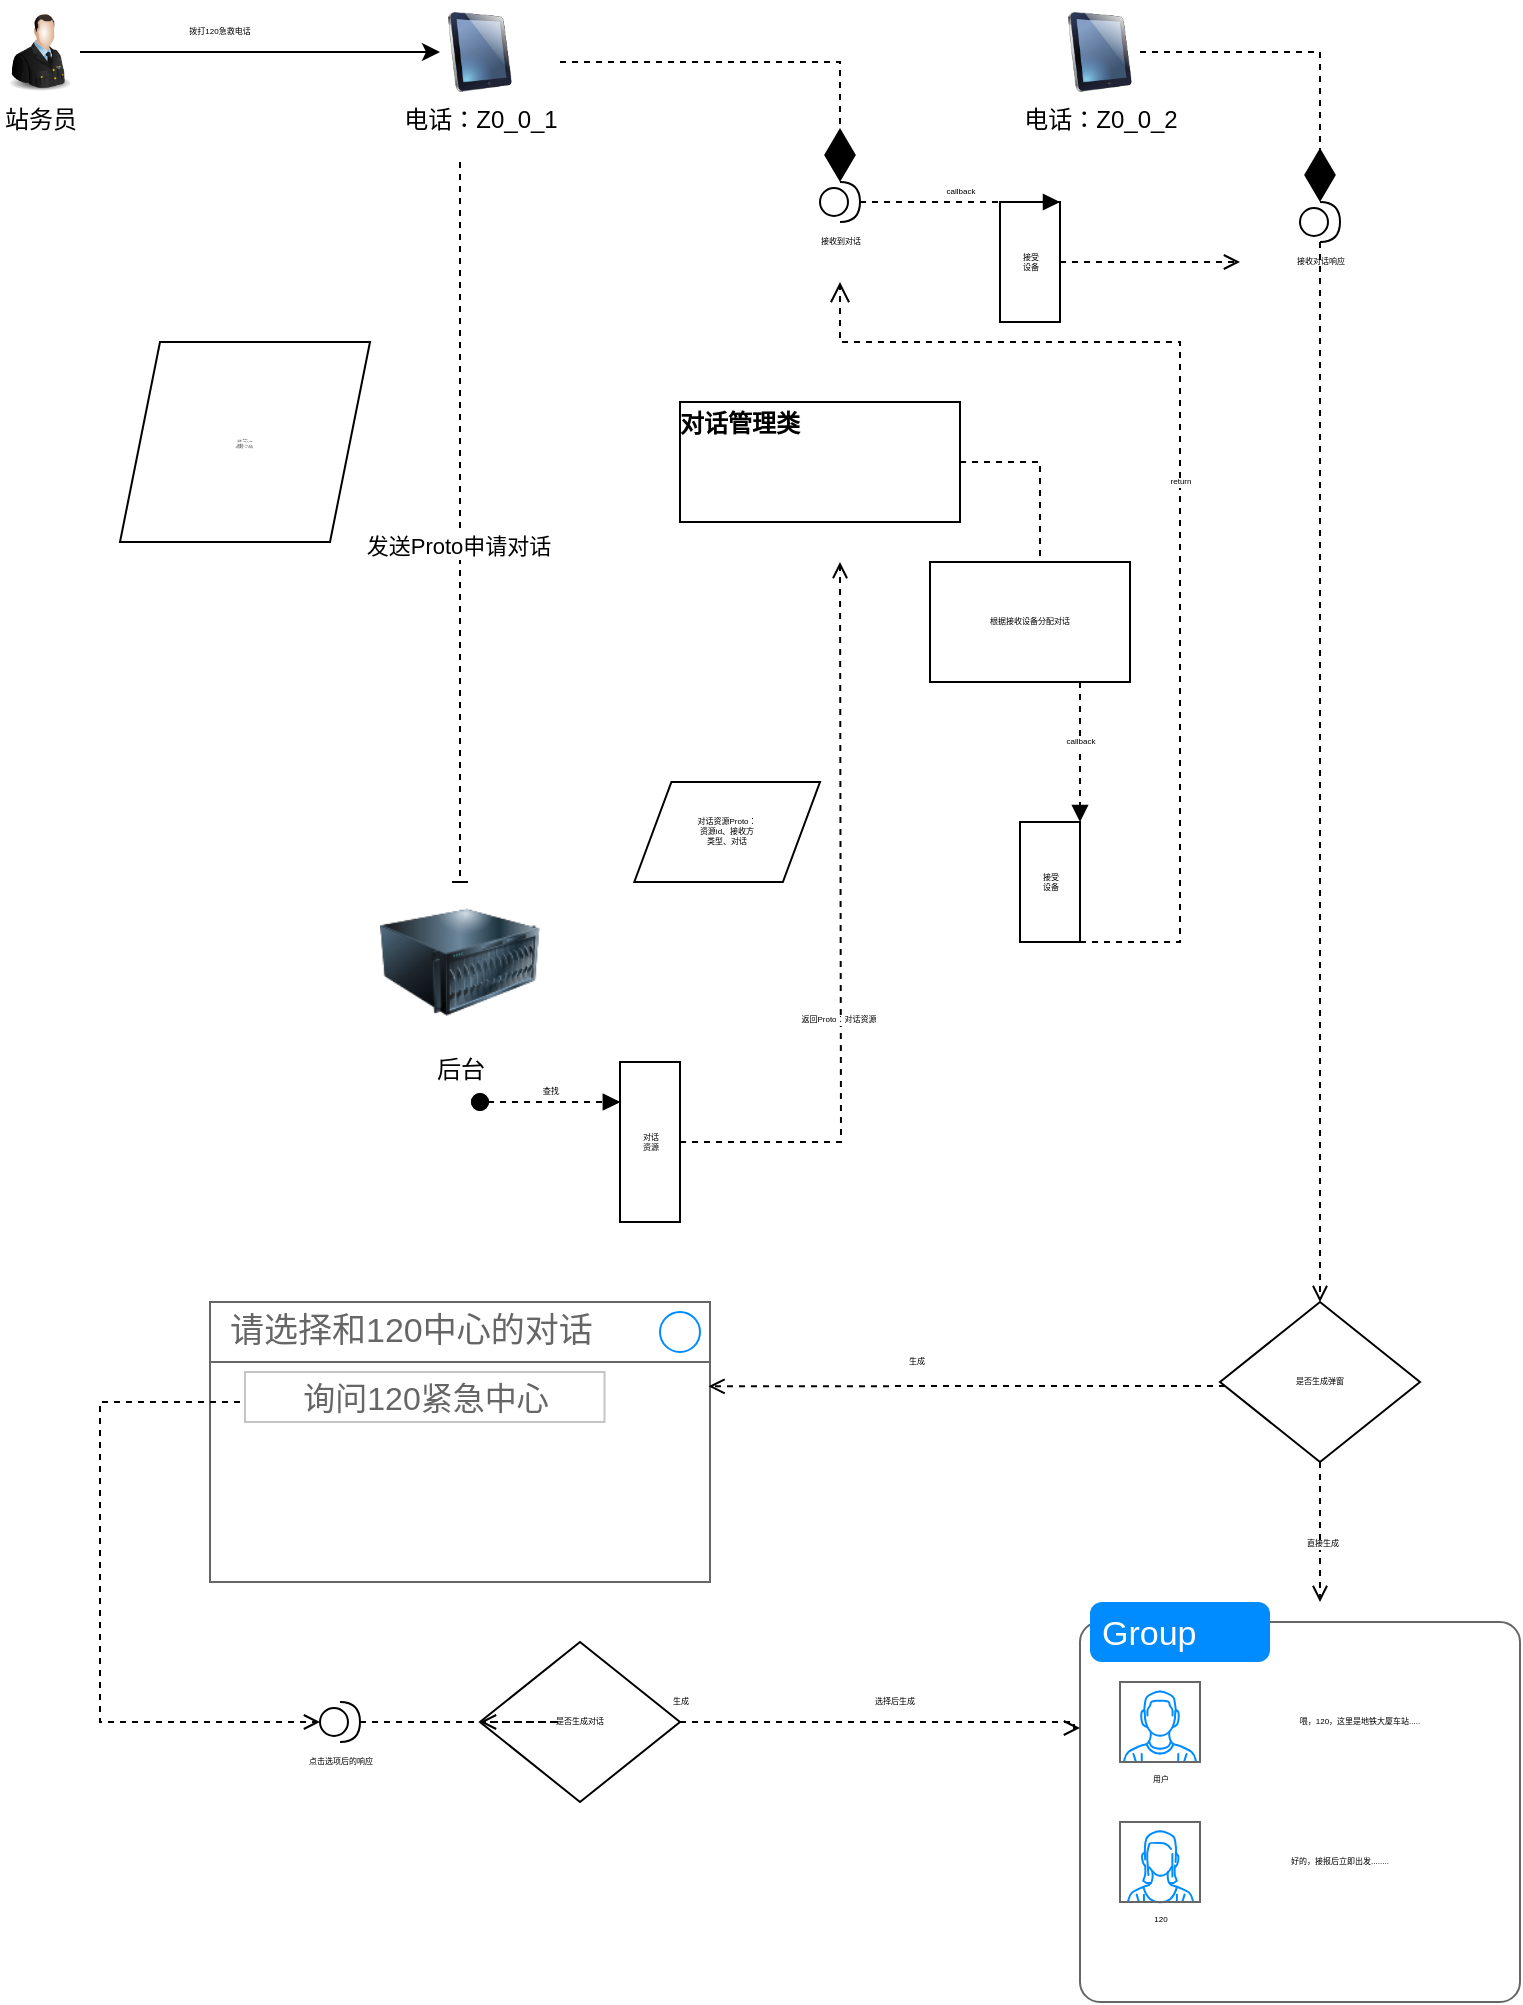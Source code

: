 <mxfile version="20.2.3" type="github" pages="2">
  <diagram id="C5RBs43oDa-KdzZeNtuy" name="Page-1">
    <mxGraphModel dx="1422" dy="794" grid="1" gridSize="10" guides="1" tooltips="1" connect="1" arrows="1" fold="1" page="1" pageScale="1" pageWidth="827" pageHeight="1169" math="0" shadow="0">
      <root>
        <mxCell id="WIyWlLk6GJQsqaUBKTNV-0" />
        <mxCell id="WIyWlLk6GJQsqaUBKTNV-1" parent="WIyWlLk6GJQsqaUBKTNV-0" />
        <mxCell id="PKSGbO_Ni_3tcgU_r6el-23" style="edgeStyle=orthogonalEdgeStyle;rounded=0;orthogonalLoop=1;jettySize=auto;html=1;entryX=0.5;entryY=0;entryDx=0;entryDy=0;shadow=0;dashed=1;endArrow=baseDash;endFill=0;" edge="1" parent="WIyWlLk6GJQsqaUBKTNV-1" target="PKSGbO_Ni_3tcgU_r6el-22">
          <mxGeometry relative="1" as="geometry">
            <mxPoint x="250" y="120" as="sourcePoint" />
            <Array as="points">
              <mxPoint x="250" y="430" />
            </Array>
          </mxGeometry>
        </mxCell>
        <mxCell id="PKSGbO_Ni_3tcgU_r6el-24" value="发送Proto申请对话" style="edgeLabel;html=1;align=center;verticalAlign=middle;resizable=0;points=[];" vertex="1" connectable="0" parent="PKSGbO_Ni_3tcgU_r6el-23">
          <mxGeometry x="0.065" y="-1" relative="1" as="geometry">
            <mxPoint as="offset" />
          </mxGeometry>
        </mxCell>
        <mxCell id="PKSGbO_Ni_3tcgU_r6el-15" value="&lt;font style=&quot;vertical-align: inherit;&quot;&gt;&lt;font style=&quot;vertical-align: inherit;&quot;&gt;电话：Z0_0_1&lt;/font&gt;&lt;/font&gt;" style="image;html=1;image=img/lib/clip_art/computers/iPad_128x128.png" vertex="1" parent="WIyWlLk6GJQsqaUBKTNV-1">
          <mxGeometry x="240" y="45" width="40" height="40" as="geometry" />
        </mxCell>
        <object label="" 拨打120="1" id="PKSGbO_Ni_3tcgU_r6el-18">
          <mxCell style="edgeStyle=orthogonalEdgeStyle;rounded=0;orthogonalLoop=1;jettySize=auto;html=1;entryX=0;entryY=0.5;entryDx=0;entryDy=0;strokeOpacity=100;metaEdit=1;shadow=0;" edge="1" parent="WIyWlLk6GJQsqaUBKTNV-1" source="PKSGbO_Ni_3tcgU_r6el-17" target="PKSGbO_Ni_3tcgU_r6el-15">
            <mxGeometry relative="1" as="geometry">
              <mxPoint x="120" y="100" as="sourcePoint" />
            </mxGeometry>
          </mxCell>
        </object>
        <mxCell id="PKSGbO_Ni_3tcgU_r6el-17" value="&lt;font style=&quot;vertical-align: inherit;&quot;&gt;&lt;font style=&quot;vertical-align: inherit;&quot;&gt;站务员&lt;/font&gt;&lt;/font&gt;" style="image;html=1;image=img/lib/clip_art/people/Military_Officer_128x128.png" vertex="1" parent="WIyWlLk6GJQsqaUBKTNV-1">
          <mxGeometry x="20" y="45" width="40" height="40" as="geometry" />
        </mxCell>
        <mxCell id="PKSGbO_Ni_3tcgU_r6el-20" value="拨打120急救电话" style="text;html=1;strokeColor=none;fillColor=none;align=center;verticalAlign=middle;whiteSpace=wrap;rounded=0;fontSize=4;" vertex="1" parent="WIyWlLk6GJQsqaUBKTNV-1">
          <mxGeometry x="80" y="40" width="100" height="30" as="geometry" />
        </mxCell>
        <mxCell id="PKSGbO_Ni_3tcgU_r6el-22" value="后台" style="image;html=1;image=img/lib/clip_art/computers/Server_128x128.png" vertex="1" parent="WIyWlLk6GJQsqaUBKTNV-1">
          <mxGeometry x="210" y="480" width="80" height="80" as="geometry" />
        </mxCell>
        <mxCell id="PKSGbO_Ni_3tcgU_r6el-25" value="&lt;span style=&quot;background-color: rgb(255, 255, 255);&quot;&gt;proto&lt;/span&gt;&lt;br style=&quot;background-color: rgb(255, 255, 255);&quot;&gt;&lt;font style=&quot;background-color: rgb(255, 255, 255);&quot;&gt;请求：Z0_1_120&lt;br&gt;接收方：Z0_0_2&lt;br&gt;对话类型：2（对话）&lt;/font&gt;" style="shape=parallelogram;perimeter=parallelogramPerimeter;whiteSpace=wrap;html=1;fixedSize=1;fontSize=1;" vertex="1" parent="WIyWlLk6GJQsqaUBKTNV-1">
          <mxGeometry x="80" y="210" width="125" height="100" as="geometry" />
        </mxCell>
        <mxCell id="PKSGbO_Ni_3tcgU_r6el-32" value="对话资源Proto：&lt;br&gt;资源id、接收方&lt;br&gt;类型、对话" style="shape=parallelogram;perimeter=parallelogramPerimeter;whiteSpace=wrap;html=1;dashed=0;fontSize=4;" vertex="1" parent="WIyWlLk6GJQsqaUBKTNV-1">
          <mxGeometry x="337.14" y="430" width="92.86" height="50" as="geometry" />
        </mxCell>
        <mxCell id="PKSGbO_Ni_3tcgU_r6el-34" value="" style="strokeWidth=1;shadow=0;dashed=0;align=center;html=1;shape=mxgraph.mockup.containers.rrect;rSize=0;strokeColor=#666666;fontColor=#666666;fontSize=17;verticalAlign=top;whiteSpace=wrap;fillColor=#ffffff;spacingTop=32;" vertex="1" parent="WIyWlLk6GJQsqaUBKTNV-1">
          <mxGeometry x="125" y="690" width="250" height="140" as="geometry" />
        </mxCell>
        <mxCell id="PKSGbO_Ni_3tcgU_r6el-35" value="请选择和120中心的对话" style="strokeWidth=1;shadow=0;dashed=0;align=center;html=1;shape=mxgraph.mockup.containers.rrect;rSize=0;fontSize=17;fontColor=#666666;strokeColor=#666666;align=left;spacingLeft=8;fillColor=none;resizeWidth=1;" vertex="1" parent="PKSGbO_Ni_3tcgU_r6el-34">
          <mxGeometry width="250" height="30" relative="1" as="geometry" />
        </mxCell>
        <mxCell id="PKSGbO_Ni_3tcgU_r6el-36" value="" style="shape=ellipse;strokeColor=#008cff;resizable=0;fillColor=none;html=1;fontSize=4;" vertex="1" parent="PKSGbO_Ni_3tcgU_r6el-35">
          <mxGeometry x="1" y="0.5" width="20" height="20" relative="1" as="geometry">
            <mxPoint x="-25" y="-10" as="offset" />
          </mxGeometry>
        </mxCell>
        <mxCell id="PKSGbO_Ni_3tcgU_r6el-37" value="询问120紧急中心" style="strokeWidth=1;shadow=0;dashed=0;align=center;html=1;shape=mxgraph.mockup.containers.rrect;rSize=0;fontSize=16;fontColor=#666666;strokeColor=#c4c4c4;whiteSpace=wrap;fillColor=none;" vertex="1" parent="PKSGbO_Ni_3tcgU_r6el-34">
          <mxGeometry x="0.25" y="1" width="179.75" height="25" relative="1" as="geometry">
            <mxPoint x="-45" y="-105" as="offset" />
          </mxGeometry>
        </mxCell>
        <mxCell id="PKSGbO_Ni_3tcgU_r6el-45" style="edgeStyle=orthogonalEdgeStyle;rounded=0;orthogonalLoop=1;jettySize=auto;html=1;shadow=0;dashed=1;fontSize=4;endArrow=open;endFill=0;" edge="1" parent="WIyWlLk6GJQsqaUBKTNV-1" source="PKSGbO_Ni_3tcgU_r6el-39">
          <mxGeometry relative="1" as="geometry">
            <mxPoint x="440" y="320" as="targetPoint" />
          </mxGeometry>
        </mxCell>
        <mxCell id="PKSGbO_Ni_3tcgU_r6el-46" value="返回Proto：对话资源" style="edgeLabel;html=1;align=center;verticalAlign=middle;resizable=0;points=[];fontSize=4;" vertex="1" connectable="0" parent="PKSGbO_Ni_3tcgU_r6el-45">
          <mxGeometry x="-0.236" y="2" relative="1" as="geometry">
            <mxPoint as="offset" />
          </mxGeometry>
        </mxCell>
        <mxCell id="PKSGbO_Ni_3tcgU_r6el-39" value="对话&lt;br&gt;资源" style="html=1;points=[];perimeter=orthogonalPerimeter;fontSize=4;" vertex="1" parent="WIyWlLk6GJQsqaUBKTNV-1">
          <mxGeometry x="330" y="570" width="30" height="80" as="geometry" />
        </mxCell>
        <mxCell id="PKSGbO_Ni_3tcgU_r6el-40" value="查找" style="html=1;verticalAlign=bottom;startArrow=oval;endArrow=block;startSize=8;rounded=0;shadow=0;dashed=1;fontSize=4;" edge="1" target="PKSGbO_Ni_3tcgU_r6el-39" parent="WIyWlLk6GJQsqaUBKTNV-1">
          <mxGeometry relative="1" as="geometry">
            <mxPoint x="260" y="590" as="sourcePoint" />
          </mxGeometry>
        </mxCell>
        <mxCell id="PKSGbO_Ni_3tcgU_r6el-44" value="接收到对话" style="shape=providedRequiredInterface;html=1;verticalLabelPosition=bottom;sketch=0;fontSize=4;" vertex="1" parent="WIyWlLk6GJQsqaUBKTNV-1">
          <mxGeometry x="430" y="130" width="20" height="20" as="geometry" />
        </mxCell>
        <mxCell id="PKSGbO_Ni_3tcgU_r6el-82" style="edgeStyle=orthogonalEdgeStyle;rounded=0;orthogonalLoop=1;jettySize=auto;html=1;shadow=0;dashed=1;fontSize=4;endArrow=open;endFill=0;" edge="1" parent="WIyWlLk6GJQsqaUBKTNV-1" source="PKSGbO_Ni_3tcgU_r6el-47">
          <mxGeometry relative="1" as="geometry">
            <mxPoint x="640" y="170" as="targetPoint" />
          </mxGeometry>
        </mxCell>
        <mxCell id="PKSGbO_Ni_3tcgU_r6el-47" value="接受&lt;br&gt;设备" style="html=1;points=[];perimeter=orthogonalPerimeter;fontSize=4;" vertex="1" parent="WIyWlLk6GJQsqaUBKTNV-1">
          <mxGeometry x="520" y="140" width="30" height="60" as="geometry" />
        </mxCell>
        <mxCell id="PKSGbO_Ni_3tcgU_r6el-48" value="callback" style="html=1;verticalAlign=bottom;endArrow=block;entryX=1;entryY=0;rounded=0;shadow=0;dashed=1;fontSize=4;exitX=1;exitY=0.5;exitDx=0;exitDy=0;exitPerimeter=0;" edge="1" target="PKSGbO_Ni_3tcgU_r6el-47" parent="WIyWlLk6GJQsqaUBKTNV-1" source="PKSGbO_Ni_3tcgU_r6el-44">
          <mxGeometry relative="1" as="geometry">
            <mxPoint x="600" y="120" as="sourcePoint" />
          </mxGeometry>
        </mxCell>
        <mxCell id="PKSGbO_Ni_3tcgU_r6el-49" value="return" style="html=1;verticalAlign=bottom;endArrow=open;dashed=1;endSize=8;exitX=1;exitY=1;rounded=0;shadow=0;fontSize=4;exitDx=0;exitDy=0;exitPerimeter=0;" edge="1" source="PKSGbO_Ni_3tcgU_r6el-80" parent="WIyWlLk6GJQsqaUBKTNV-1">
          <mxGeometry relative="1" as="geometry">
            <mxPoint x="440" y="180" as="targetPoint" />
            <Array as="points">
              <mxPoint x="610" y="510" />
              <mxPoint x="610" y="210" />
              <mxPoint x="440" y="210" />
            </Array>
          </mxGeometry>
        </mxCell>
        <mxCell id="PKSGbO_Ni_3tcgU_r6el-61" value="" style="edgeStyle=orthogonalEdgeStyle;rounded=0;orthogonalLoop=1;jettySize=auto;html=1;shadow=0;dashed=1;fontSize=4;endArrow=open;endFill=0;" edge="1" parent="WIyWlLk6GJQsqaUBKTNV-1" source="PKSGbO_Ni_3tcgU_r6el-51" target="PKSGbO_Ni_3tcgU_r6el-60">
          <mxGeometry relative="1" as="geometry" />
        </mxCell>
        <mxCell id="PKSGbO_Ni_3tcgU_r6el-51" value="接收对话响应" style="shape=providedRequiredInterface;html=1;verticalLabelPosition=bottom;sketch=0;fontSize=4;" vertex="1" parent="WIyWlLk6GJQsqaUBKTNV-1">
          <mxGeometry x="670" y="140" width="20" height="20" as="geometry" />
        </mxCell>
        <mxCell id="PKSGbO_Ni_3tcgU_r6el-52" value="" style="endArrow=diamondThin;endFill=1;endSize=24;html=1;rounded=0;shadow=0;dashed=1;fontSize=4;exitX=1;exitY=0.5;exitDx=0;exitDy=0;" edge="1" parent="WIyWlLk6GJQsqaUBKTNV-1" source="PKSGbO_Ni_3tcgU_r6el-96">
          <mxGeometry width="160" relative="1" as="geometry">
            <mxPoint x="300" y="70" as="sourcePoint" />
            <mxPoint x="680" y="140" as="targetPoint" />
            <Array as="points">
              <mxPoint x="680" y="65" />
            </Array>
          </mxGeometry>
        </mxCell>
        <mxCell id="PKSGbO_Ni_3tcgU_r6el-57" value="" style="endArrow=diamondThin;endFill=1;endSize=24;html=1;rounded=0;shadow=0;dashed=1;fontSize=4;" edge="1" parent="WIyWlLk6GJQsqaUBKTNV-1" target="PKSGbO_Ni_3tcgU_r6el-44">
          <mxGeometry width="160" relative="1" as="geometry">
            <mxPoint x="300" y="70" as="sourcePoint" />
            <mxPoint x="450" y="100" as="targetPoint" />
            <Array as="points">
              <mxPoint x="440" y="70" />
            </Array>
          </mxGeometry>
        </mxCell>
        <mxCell id="PKSGbO_Ni_3tcgU_r6el-62" style="edgeStyle=orthogonalEdgeStyle;rounded=0;orthogonalLoop=1;jettySize=auto;html=1;entryX=0.997;entryY=0.301;entryDx=0;entryDy=0;shadow=0;dashed=1;fontSize=4;endArrow=open;endFill=0;entryPerimeter=0;" edge="1" parent="WIyWlLk6GJQsqaUBKTNV-1" source="PKSGbO_Ni_3tcgU_r6el-60" target="PKSGbO_Ni_3tcgU_r6el-34">
          <mxGeometry relative="1" as="geometry">
            <Array as="points">
              <mxPoint x="540" y="732" />
              <mxPoint x="540" y="732" />
            </Array>
          </mxGeometry>
        </mxCell>
        <mxCell id="PKSGbO_Ni_3tcgU_r6el-63" value="生成" style="edgeLabel;html=1;align=center;verticalAlign=middle;resizable=0;points=[];fontSize=4;" vertex="1" connectable="0" parent="PKSGbO_Ni_3tcgU_r6el-62">
          <mxGeometry x="0.196" y="-1" relative="1" as="geometry">
            <mxPoint y="-11" as="offset" />
          </mxGeometry>
        </mxCell>
        <mxCell id="PKSGbO_Ni_3tcgU_r6el-72" style="edgeStyle=orthogonalEdgeStyle;rounded=0;orthogonalLoop=1;jettySize=auto;html=1;shadow=0;dashed=1;fontSize=4;endArrow=open;endFill=0;" edge="1" parent="WIyWlLk6GJQsqaUBKTNV-1" source="PKSGbO_Ni_3tcgU_r6el-60" target="PKSGbO_Ni_3tcgU_r6el-66">
          <mxGeometry relative="1" as="geometry">
            <Array as="points">
              <mxPoint x="680" y="780" />
              <mxPoint x="680" y="780" />
            </Array>
          </mxGeometry>
        </mxCell>
        <mxCell id="PKSGbO_Ni_3tcgU_r6el-83" value="直接生成" style="edgeLabel;html=1;align=center;verticalAlign=middle;resizable=0;points=[];fontSize=4;" vertex="1" connectable="0" parent="PKSGbO_Ni_3tcgU_r6el-72">
          <mxGeometry x="0.157" y="1" relative="1" as="geometry">
            <mxPoint as="offset" />
          </mxGeometry>
        </mxCell>
        <mxCell id="PKSGbO_Ni_3tcgU_r6el-60" value="是否生成弹窗" style="rhombus;whiteSpace=wrap;html=1;fontSize=4;sketch=0;" vertex="1" parent="WIyWlLk6GJQsqaUBKTNV-1">
          <mxGeometry x="630" y="690" width="100" height="80" as="geometry" />
        </mxCell>
        <mxCell id="PKSGbO_Ni_3tcgU_r6el-66" value="" style="shape=mxgraph.mockup.containers.marginRect;rectMarginTop=10;strokeColor=#666666;strokeWidth=1;dashed=0;rounded=1;arcSize=5;recursiveResize=0;fontSize=4;" vertex="1" parent="WIyWlLk6GJQsqaUBKTNV-1">
          <mxGeometry x="560" y="840" width="220" height="200" as="geometry" />
        </mxCell>
        <mxCell id="PKSGbO_Ni_3tcgU_r6el-67" value="Group" style="shape=rect;strokeColor=none;fillColor=#008cff;strokeWidth=1;dashed=0;rounded=1;arcSize=20;fontColor=#ffffff;fontSize=17;spacing=2;spacingTop=-2;align=left;autosize=1;spacingLeft=4;resizeWidth=0;resizeHeight=0;perimeter=none;" vertex="1" parent="PKSGbO_Ni_3tcgU_r6el-66">
          <mxGeometry x="5" width="90" height="30" as="geometry" />
        </mxCell>
        <mxCell id="PKSGbO_Ni_3tcgU_r6el-68" value="用户" style="verticalLabelPosition=bottom;shadow=0;dashed=0;align=center;html=1;verticalAlign=top;strokeWidth=1;shape=mxgraph.mockup.containers.userMale;strokeColor=#666666;strokeColor2=#008cff;fontSize=4;" vertex="1" parent="PKSGbO_Ni_3tcgU_r6el-66">
          <mxGeometry x="20" y="40" width="40" height="40" as="geometry" />
        </mxCell>
        <mxCell id="PKSGbO_Ni_3tcgU_r6el-69" value="120" style="verticalLabelPosition=bottom;shadow=0;dashed=0;align=center;html=1;verticalAlign=top;strokeWidth=1;shape=mxgraph.mockup.containers.userFemale;strokeColor=#666666;strokeColor2=#008cff;fontSize=4;" vertex="1" parent="PKSGbO_Ni_3tcgU_r6el-66">
          <mxGeometry x="20" y="110" width="40" height="40" as="geometry" />
        </mxCell>
        <mxCell id="PKSGbO_Ni_3tcgU_r6el-70" value="喂，120，这里是地铁大厦车站....." style="text;html=1;strokeColor=none;fillColor=none;align=center;verticalAlign=middle;whiteSpace=wrap;rounded=0;fontSize=4;" vertex="1" parent="PKSGbO_Ni_3tcgU_r6el-66">
          <mxGeometry x="80" y="45" width="120" height="30" as="geometry" />
        </mxCell>
        <mxCell id="PKSGbO_Ni_3tcgU_r6el-71" value="好的，接报后立即出发........" style="text;html=1;strokeColor=none;fillColor=none;align=center;verticalAlign=middle;whiteSpace=wrap;rounded=0;fontSize=4;" vertex="1" parent="PKSGbO_Ni_3tcgU_r6el-66">
          <mxGeometry x="70" y="115" width="120" height="30" as="geometry" />
        </mxCell>
        <mxCell id="PKSGbO_Ni_3tcgU_r6el-76" value="根据接收设备分配对话" style="whiteSpace=wrap;html=1;align=center;verticalAlign=middle;treeFolding=1;treeMoving=1;newEdgeStyle={&quot;edgeStyle&quot;:&quot;elbowEdgeStyle&quot;,&quot;startArrow&quot;:&quot;none&quot;,&quot;endArrow&quot;:&quot;none&quot;};fontSize=4;" vertex="1" parent="WIyWlLk6GJQsqaUBKTNV-1">
          <mxGeometry x="485" y="320" width="100" height="60" as="geometry" />
        </mxCell>
        <mxCell id="PKSGbO_Ni_3tcgU_r6el-77" value="" style="edgeStyle=elbowEdgeStyle;elbow=vertical;startArrow=none;endArrow=none;rounded=0;shadow=0;dashed=1;fontSize=4;exitX=1;exitY=0.5;exitDx=0;exitDy=0;" edge="1" target="PKSGbO_Ni_3tcgU_r6el-76" parent="WIyWlLk6GJQsqaUBKTNV-1" source="PKSGbO_Ni_3tcgU_r6el-78">
          <mxGeometry relative="1" as="geometry">
            <mxPoint x="460" y="280" as="sourcePoint" />
            <Array as="points">
              <mxPoint x="540" y="270" />
              <mxPoint x="470" y="300" />
            </Array>
          </mxGeometry>
        </mxCell>
        <mxCell id="PKSGbO_Ni_3tcgU_r6el-78" value="&lt;p style=&quot;margin:0px;margin-top:4px;text-align:center;&quot;&gt;&lt;/p&gt;&lt;div style=&quot;height:2px;&quot;&gt;&lt;b&gt;对话管理类&lt;/b&gt;&lt;/div&gt;" style="verticalAlign=top;align=left;overflow=fill;fontSize=12;fontFamily=Helvetica;html=1;" vertex="1" parent="WIyWlLk6GJQsqaUBKTNV-1">
          <mxGeometry x="360" y="240" width="140" height="60" as="geometry" />
        </mxCell>
        <mxCell id="PKSGbO_Ni_3tcgU_r6el-79" value="callback" style="html=1;verticalAlign=bottom;endArrow=block;entryX=1;entryY=0;rounded=0;shadow=0;dashed=1;fontSize=4;exitX=0.75;exitY=1;exitDx=0;exitDy=0;" edge="1" target="PKSGbO_Ni_3tcgU_r6el-80" parent="WIyWlLk6GJQsqaUBKTNV-1" source="PKSGbO_Ni_3tcgU_r6el-76">
          <mxGeometry relative="1" as="geometry">
            <mxPoint x="450" y="140" as="sourcePoint" />
          </mxGeometry>
        </mxCell>
        <mxCell id="PKSGbO_Ni_3tcgU_r6el-80" value="接受&lt;br&gt;设备" style="html=1;points=[];perimeter=orthogonalPerimeter;fontSize=4;" vertex="1" parent="WIyWlLk6GJQsqaUBKTNV-1">
          <mxGeometry x="530" y="450" width="30" height="60" as="geometry" />
        </mxCell>
        <mxCell id="PKSGbO_Ni_3tcgU_r6el-93" style="edgeStyle=orthogonalEdgeStyle;rounded=0;orthogonalLoop=1;jettySize=auto;html=1;entryX=0;entryY=0.5;entryDx=0;entryDy=0;entryPerimeter=0;shadow=0;dashed=1;fontSize=4;endArrow=open;endFill=0;exitX=-0.014;exitY=0.6;exitDx=0;exitDy=0;exitPerimeter=0;" edge="1" parent="WIyWlLk6GJQsqaUBKTNV-1" source="PKSGbO_Ni_3tcgU_r6el-37" target="PKSGbO_Ni_3tcgU_r6el-85">
          <mxGeometry relative="1" as="geometry">
            <Array as="points">
              <mxPoint x="70" y="740" />
              <mxPoint x="70" y="900" />
            </Array>
          </mxGeometry>
        </mxCell>
        <mxCell id="PKSGbO_Ni_3tcgU_r6el-84" value="是否生成对话" style="rhombus;whiteSpace=wrap;html=1;fontSize=4;sketch=0;" vertex="1" parent="WIyWlLk6GJQsqaUBKTNV-1">
          <mxGeometry x="260" y="860" width="100" height="80" as="geometry" />
        </mxCell>
        <mxCell id="PKSGbO_Ni_3tcgU_r6el-73" style="edgeStyle=orthogonalEdgeStyle;rounded=0;orthogonalLoop=1;jettySize=auto;html=1;entryX=0;entryY=0.315;entryDx=0;entryDy=0;entryPerimeter=0;shadow=0;dashed=1;fontSize=4;endArrow=open;endFill=0;exitX=1;exitY=0.5;exitDx=0;exitDy=0;" edge="1" parent="WIyWlLk6GJQsqaUBKTNV-1" source="PKSGbO_Ni_3tcgU_r6el-84" target="PKSGbO_Ni_3tcgU_r6el-66">
          <mxGeometry relative="1" as="geometry">
            <mxPoint x="400" y="1050" as="sourcePoint" />
            <Array as="points">
              <mxPoint x="557" y="900" />
              <mxPoint x="557" y="903" />
            </Array>
          </mxGeometry>
        </mxCell>
        <mxCell id="PKSGbO_Ni_3tcgU_r6el-74" value="选择后生成" style="edgeLabel;html=1;align=center;verticalAlign=middle;resizable=0;points=[];fontSize=4;" vertex="1" connectable="0" parent="PKSGbO_Ni_3tcgU_r6el-73">
          <mxGeometry x="0.08" y="-1" relative="1" as="geometry">
            <mxPoint x="-3" y="-11" as="offset" />
          </mxGeometry>
        </mxCell>
        <mxCell id="PKSGbO_Ni_3tcgU_r6el-94" value="生成" style="edgeLabel;html=1;align=center;verticalAlign=middle;resizable=0;points=[];fontSize=4;" vertex="1" connectable="0" parent="PKSGbO_Ni_3tcgU_r6el-73">
          <mxGeometry x="-0.688" y="2" relative="1" as="geometry">
            <mxPoint x="-32" y="-8" as="offset" />
          </mxGeometry>
        </mxCell>
        <mxCell id="PKSGbO_Ni_3tcgU_r6el-95" style="edgeStyle=orthogonalEdgeStyle;rounded=0;orthogonalLoop=1;jettySize=auto;html=1;exitX=1;exitY=0.5;exitDx=0;exitDy=0;exitPerimeter=0;shadow=0;dashed=1;fontSize=4;endArrow=open;endFill=0;entryX=0;entryY=0.5;entryDx=0;entryDy=0;" edge="1" parent="WIyWlLk6GJQsqaUBKTNV-1" source="PKSGbO_Ni_3tcgU_r6el-85" target="PKSGbO_Ni_3tcgU_r6el-84">
          <mxGeometry relative="1" as="geometry">
            <mxPoint x="280" y="1090" as="targetPoint" />
            <Array as="points">
              <mxPoint x="300" y="900" />
              <mxPoint x="300" y="900" />
            </Array>
          </mxGeometry>
        </mxCell>
        <mxCell id="PKSGbO_Ni_3tcgU_r6el-85" value="点击选项后的响应" style="shape=providedRequiredInterface;html=1;verticalLabelPosition=bottom;sketch=0;fontSize=4;" vertex="1" parent="WIyWlLk6GJQsqaUBKTNV-1">
          <mxGeometry x="180" y="890" width="20" height="20" as="geometry" />
        </mxCell>
        <mxCell id="PKSGbO_Ni_3tcgU_r6el-96" value="&lt;font style=&quot;vertical-align: inherit;&quot;&gt;&lt;font style=&quot;vertical-align: inherit;&quot;&gt;电话：Z0_0_2&lt;/font&gt;&lt;/font&gt;" style="image;html=1;image=img/lib/clip_art/computers/iPad_128x128.png" vertex="1" parent="WIyWlLk6GJQsqaUBKTNV-1">
          <mxGeometry x="550" y="45" width="40" height="40" as="geometry" />
        </mxCell>
        <mxCell id="t_9RO4U-YM5n7UE9LS3O-0" value="查找" style="html=1;verticalAlign=bottom;startArrow=oval;endArrow=block;startSize=8;rounded=0;shadow=0;dashed=1;fontSize=4;" edge="1" target="t_9RO4U-YM5n7UE9LS3O-1" parent="WIyWlLk6GJQsqaUBKTNV-1">
          <mxGeometry relative="1" as="geometry">
            <mxPoint x="260" y="590" as="sourcePoint" />
          </mxGeometry>
        </mxCell>
        <mxCell id="t_9RO4U-YM5n7UE9LS3O-1" value="对话&lt;br&gt;资源" style="html=1;points=[];perimeter=orthogonalPerimeter;fontSize=4;" vertex="1" parent="WIyWlLk6GJQsqaUBKTNV-1">
          <mxGeometry x="330" y="570" width="30" height="80" as="geometry" />
        </mxCell>
      </root>
    </mxGraphModel>
  </diagram>
  <diagram id="FKJj6KH8u9xxGphtfa9D" name="第 2 页">
    <mxGraphModel dx="1422" dy="794" grid="1" gridSize="10" guides="1" tooltips="1" connect="1" arrows="1" fold="1" page="1" pageScale="1" pageWidth="827" pageHeight="1169" math="0" shadow="0">
      <root>
        <mxCell id="0" />
        <mxCell id="1" parent="0" />
        <mxCell id="KSSDWu-8tONr6w70Jqn3-2" style="edgeStyle=orthogonalEdgeStyle;rounded=0;orthogonalLoop=1;jettySize=auto;html=1;entryX=0;entryY=0.5;entryDx=0;entryDy=0;shadow=0;dashed=1;fontSize=4;endArrow=open;endFill=0;" edge="1" parent="1" source="X0VdL2uCjefOxAc4kY9v-1" target="KSSDWu-8tONr6w70Jqn3-1">
          <mxGeometry relative="1" as="geometry" />
        </mxCell>
        <mxCell id="KSSDWu-8tONr6w70Jqn3-3" value="拨打120" style="edgeLabel;html=1;align=center;verticalAlign=middle;resizable=0;points=[];fontSize=4;rounded=0;" vertex="1" connectable="0" parent="KSSDWu-8tONr6w70Jqn3-2">
          <mxGeometry x="0.211" relative="1" as="geometry">
            <mxPoint x="-39" y="-15" as="offset" />
          </mxGeometry>
        </mxCell>
        <mxCell id="X0VdL2uCjefOxAc4kY9v-1" value="&lt;font style=&quot;vertical-align: inherit;&quot;&gt;&lt;font style=&quot;vertical-align: inherit;&quot;&gt;站务员&lt;/font&gt;&lt;/font&gt;" style="image;html=1;image=img/lib/clip_art/people/Military_Officer_128x128.png;rounded=0;" vertex="1" parent="1">
          <mxGeometry x="10" y="245" width="40" height="40" as="geometry" />
        </mxCell>
        <mxCell id="GFXwN_Rzt7rOEf4igxwT-2" style="edgeStyle=orthogonalEdgeStyle;rounded=0;orthogonalLoop=1;jettySize=auto;html=1;shadow=0;dashed=1;fontSize=4;endArrow=open;endFill=0;" edge="1" parent="1" target="GFXwN_Rzt7rOEf4igxwT-1">
          <mxGeometry relative="1" as="geometry">
            <mxPoint x="250" y="325" as="sourcePoint" />
          </mxGeometry>
        </mxCell>
        <mxCell id="GFXwN_Rzt7rOEf4igxwT-3" value="申请对话：&lt;br&gt;｛发送设备，接收设备，对话类型｝" style="edgeLabel;html=1;align=center;verticalAlign=middle;resizable=0;points=[];fontSize=4;rounded=0;" vertex="1" connectable="0" parent="GFXwN_Rzt7rOEf4igxwT-2">
          <mxGeometry x="-0.14" y="3" relative="1" as="geometry">
            <mxPoint x="-3" y="4" as="offset" />
          </mxGeometry>
        </mxCell>
        <mxCell id="Kdez6f2iPKodPhuXii1K-16" style="edgeStyle=orthogonalEdgeStyle;rounded=0;orthogonalLoop=1;jettySize=auto;html=1;entryX=0;entryY=0.5;entryDx=0;entryDy=0;entryPerimeter=0;shadow=0;dashed=1;fontSize=4;endArrow=open;endFill=0;" edge="1" parent="1" source="KSSDWu-8tONr6w70Jqn3-1" target="Kdez6f2iPKodPhuXii1K-15">
          <mxGeometry relative="1" as="geometry" />
        </mxCell>
        <mxCell id="KSSDWu-8tONr6w70Jqn3-1" value="&lt;font style=&quot;vertical-align: inherit;&quot;&gt;&lt;font style=&quot;vertical-align: inherit;&quot;&gt;发送设备&lt;/font&gt;&lt;/font&gt;" style="image;html=1;image=img/lib/clip_art/computers/iPad_128x128.png;rounded=0;" vertex="1" parent="1">
          <mxGeometry x="230" y="245" width="40" height="40" as="geometry" />
        </mxCell>
        <mxCell id="GFXwN_Rzt7rOEf4igxwT-1" value="后台" style="image;html=1;image=img/lib/clip_art/computers/Server_128x128.png;rounded=0;" vertex="1" parent="1">
          <mxGeometry x="216.5" y="625" width="80" height="80" as="geometry" />
        </mxCell>
        <mxCell id="Kdez6f2iPKodPhuXii1K-1" style="edgeStyle=orthogonalEdgeStyle;rounded=0;orthogonalLoop=1;jettySize=auto;html=1;shadow=0;dashed=1;fontSize=4;endArrow=open;endFill=0;exitX=1;exitY=0.763;exitDx=0;exitDy=0;exitPerimeter=0;" edge="1" parent="1" source="Kdez6f2iPKodPhuXii1K-4" target="Kdez6f2iPKodPhuXii1K-6">
          <mxGeometry relative="1" as="geometry">
            <mxPoint x="470" y="300" as="targetPoint" />
            <mxPoint x="390" y="590" as="sourcePoint" />
          </mxGeometry>
        </mxCell>
        <mxCell id="Kdez6f2iPKodPhuXii1K-2" value="返回Proto：对话资源&lt;br&gt;｛资源ID、接收设备、对话类型｝" style="edgeLabel;html=1;align=center;verticalAlign=middle;resizable=0;points=[];fontSize=4;rounded=0;" vertex="1" connectable="0" parent="Kdez6f2iPKodPhuXii1K-1">
          <mxGeometry x="-0.236" y="2" relative="1" as="geometry">
            <mxPoint as="offset" />
          </mxGeometry>
        </mxCell>
        <mxCell id="Kdez6f2iPKodPhuXii1K-3" value="查找" style="html=1;verticalAlign=bottom;startArrow=oval;endArrow=block;startSize=8;rounded=0;shadow=0;dashed=1;fontSize=4;" edge="1" parent="1" target="Kdez6f2iPKodPhuXii1K-4" source="GFXwN_Rzt7rOEf4igxwT-1">
          <mxGeometry relative="1" as="geometry">
            <mxPoint x="296.5" y="400" as="sourcePoint" />
          </mxGeometry>
        </mxCell>
        <mxCell id="Kdez6f2iPKodPhuXii1K-4" value="对话&lt;br&gt;资源" style="html=1;points=[];perimeter=orthogonalPerimeter;fontSize=4;rounded=0;" vertex="1" parent="1">
          <mxGeometry x="366.5" y="650" width="30" height="80" as="geometry" />
        </mxCell>
        <mxCell id="Kdez6f2iPKodPhuXii1K-5" value="&lt;font style=&quot;vertical-align: inherit;&quot;&gt;&lt;font style=&quot;vertical-align: inherit;&quot;&gt;接收设备1&lt;/font&gt;&lt;/font&gt;" style="image;html=1;image=img/lib/clip_art/computers/iPad_128x128.png;rounded=0;" vertex="1" parent="1">
          <mxGeometry x="466" y="170" width="40" height="40" as="geometry" />
        </mxCell>
        <mxCell id="Kdez6f2iPKodPhuXii1K-6" value="前段对话控制" style="image;html=1;image=img/lib/clip_art/computers/IBM_Tablet_128x128.png;fontSize=4;rounded=0;" vertex="1" parent="1">
          <mxGeometry x="680" y="380" width="80" height="80" as="geometry" />
        </mxCell>
        <mxCell id="Kdez6f2iPKodPhuXii1K-24" style="edgeStyle=orthogonalEdgeStyle;rounded=0;orthogonalLoop=1;jettySize=auto;html=1;entryX=1;entryY=0.5;entryDx=0;entryDy=0;shadow=0;dashed=1;fontSize=4;endArrow=open;endFill=0;" edge="1" parent="1" source="Kdez6f2iPKodPhuXii1K-8" target="Kdez6f2iPKodPhuXii1K-5">
          <mxGeometry relative="1" as="geometry" />
        </mxCell>
        <mxCell id="Kdez6f2iPKodPhuXii1K-25" style="edgeStyle=orthogonalEdgeStyle;rounded=0;orthogonalLoop=1;jettySize=auto;html=1;entryX=1;entryY=0.5;entryDx=0;entryDy=0;shadow=0;dashed=1;fontSize=4;endArrow=open;endFill=0;" edge="1" parent="1" source="Kdez6f2iPKodPhuXii1K-8" target="Kdez6f2iPKodPhuXii1K-13">
          <mxGeometry relative="1" as="geometry" />
        </mxCell>
        <mxCell id="Kdez6f2iPKodPhuXii1K-26" style="edgeStyle=orthogonalEdgeStyle;rounded=0;orthogonalLoop=1;jettySize=auto;html=1;entryX=1;entryY=0.5;entryDx=0;entryDy=0;shadow=0;dashed=1;fontSize=4;endArrow=open;endFill=0;" edge="1" parent="1" source="Kdez6f2iPKodPhuXii1K-8" target="Kdez6f2iPKodPhuXii1K-14">
          <mxGeometry relative="1" as="geometry" />
        </mxCell>
        <mxCell id="Kdez6f2iPKodPhuXii1K-8" value="分配对话" style="whiteSpace=wrap;html=1;align=center;verticalAlign=middle;treeFolding=1;treeMoving=1;newEdgeStyle={&quot;edgeStyle&quot;:&quot;elbowEdgeStyle&quot;,&quot;startArrow&quot;:&quot;none&quot;,&quot;endArrow&quot;:&quot;none&quot;};fontSize=4;rounded=0;" vertex="1" parent="1">
          <mxGeometry x="670" y="230" width="100" height="60" as="geometry" />
        </mxCell>
        <mxCell id="Kdez6f2iPKodPhuXii1K-9" value="" style="edgeStyle=elbowEdgeStyle;elbow=vertical;startArrow=none;endArrow=none;rounded=0;shadow=0;dashed=1;fontSize=4;exitX=0.5;exitY=0;exitDx=0;exitDy=0;" edge="1" target="Kdez6f2iPKodPhuXii1K-8" parent="1" source="Kdez6f2iPKodPhuXii1K-6">
          <mxGeometry relative="1" as="geometry">
            <mxPoint x="600" y="445" as="sourcePoint" />
          </mxGeometry>
        </mxCell>
        <mxCell id="Kdez6f2iPKodPhuXii1K-11" value="根据对话接收方分配对话" style="edgeLabel;html=1;align=center;verticalAlign=middle;resizable=0;points=[];fontSize=4;rounded=0;" vertex="1" connectable="0" parent="Kdez6f2iPKodPhuXii1K-9">
          <mxGeometry x="0.375" relative="1" as="geometry">
            <mxPoint y="12" as="offset" />
          </mxGeometry>
        </mxCell>
        <mxCell id="Kdez6f2iPKodPhuXii1K-13" value="&lt;font style=&quot;vertical-align: inherit;&quot;&gt;&lt;font style=&quot;vertical-align: inherit;&quot;&gt;接收设备2&lt;/font&gt;&lt;/font&gt;" style="image;html=1;image=img/lib/clip_art/computers/iPad_128x128.png;rounded=0;" vertex="1" parent="1">
          <mxGeometry x="466" y="250" width="40" height="40" as="geometry" />
        </mxCell>
        <mxCell id="Kdez6f2iPKodPhuXii1K-14" value="&lt;font style=&quot;vertical-align: inherit;&quot;&gt;&lt;font style=&quot;vertical-align: inherit;&quot;&gt;接收设备3&lt;/font&gt;&lt;/font&gt;" style="image;html=1;image=img/lib/clip_art/computers/iPad_128x128.png;rounded=0;" vertex="1" parent="1">
          <mxGeometry x="466" y="330" width="40" height="40" as="geometry" />
        </mxCell>
        <mxCell id="Kdez6f2iPKodPhuXii1K-20" style="edgeStyle=orthogonalEdgeStyle;rounded=0;orthogonalLoop=1;jettySize=auto;html=1;entryX=0.495;entryY=0.15;entryDx=0;entryDy=0;entryPerimeter=0;shadow=0;dashed=1;fontSize=4;endArrow=open;endFill=0;" edge="1" parent="1" source="Kdez6f2iPKodPhuXii1K-15" target="Kdez6f2iPKodPhuXii1K-18">
          <mxGeometry relative="1" as="geometry" />
        </mxCell>
        <mxCell id="Kdez6f2iPKodPhuXii1K-15" value="绑定接收设备" style="shape=providedRequiredInterface;html=1;verticalLabelPosition=bottom;sketch=0;fontSize=4;rounded=0;" vertex="1" parent="1">
          <mxGeometry x="350" y="255" width="20" height="20" as="geometry" />
        </mxCell>
        <mxCell id="Kdez6f2iPKodPhuXii1K-18" value="" style="labelPosition=right;align=left;strokeWidth=1;shape=mxgraph.mockup.markup.curlyBrace;html=1;shadow=0;dashed=0;strokeColor=#999999;direction=north;fontSize=4;rounded=0;" vertex="1" parent="1">
          <mxGeometry x="420" y="160" width="20" height="210" as="geometry" />
        </mxCell>
      </root>
    </mxGraphModel>
  </diagram>
</mxfile>
